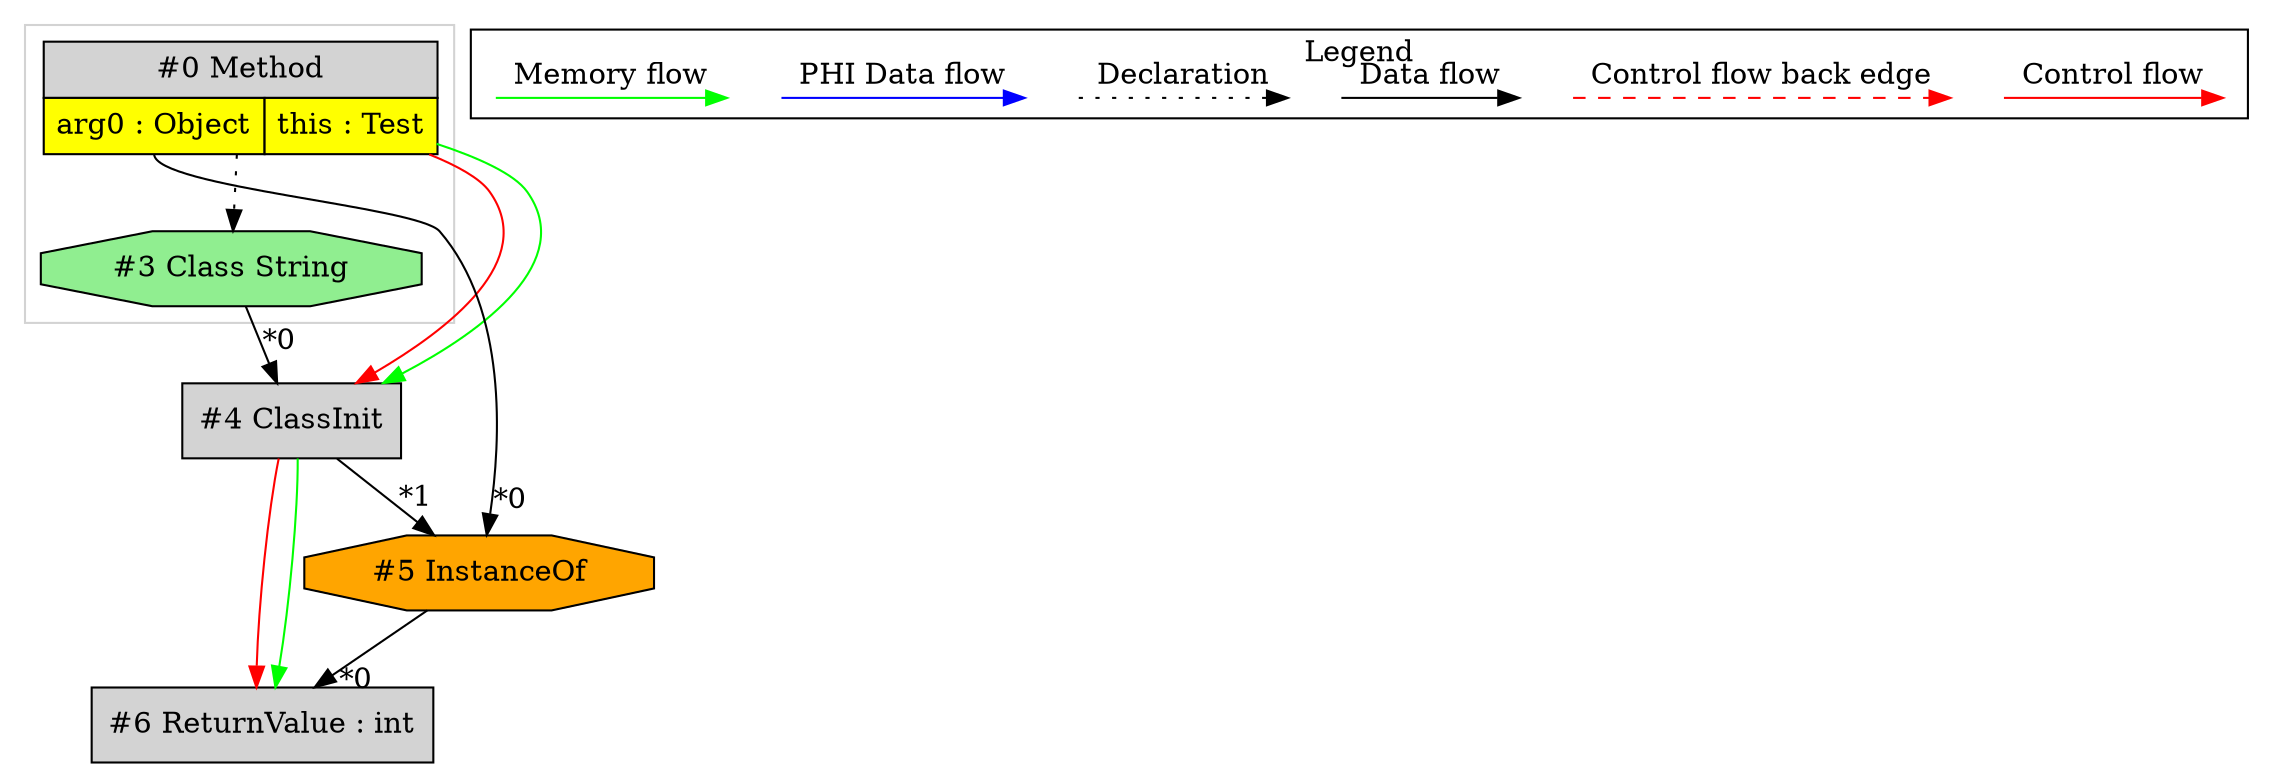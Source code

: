 digraph {
 ordering="in";
 node0[margin="0", label=<<table border="0" cellborder="1" cellspacing="0" cellpadding="5"><tr><td colspan="2">#0 Method</td></tr><tr><td port="prj1" bgcolor="yellow">arg0 : Object</td><td port="prj2" bgcolor="yellow">this : Test</td></tr></table>>,shape=none, fillcolor=lightgrey, style=filled];
 node4[label="#4 ClassInit",shape=box, fillcolor=lightgrey, style=filled];
 node3 -> node4[headlabel="*0", labeldistance=2];
 node0 -> node4[labeldistance=2, color=red, fontcolor=red];
 node0 -> node4[labeldistance=2, color=green, constraint=false];
 node3[label="#3 Class String",shape=octagon, fillcolor=lightgreen, style=filled];
 node0 -> node3[style=dotted];
 node6[label="#6 ReturnValue : int",shape=box, fillcolor=lightgrey, style=filled];
 node5 -> node6[headlabel="*0", labeldistance=2];
 node4 -> node6[labeldistance=2, color=red, fontcolor=red];
 node4 -> node6[labeldistance=2, color=green, constraint=false];
 node5[label="#5 InstanceOf",shape=octagon, fillcolor=orange, style=filled];
 node0:prj1 -> node5[headlabel="*0", labeldistance=2];
 node4 -> node5[headlabel="*1", labeldistance=2];
 subgraph cluster_0 {
  color=lightgray;
  node0;
  node3;
 }
 subgraph cluster_000 {
  label = "Legend";
  node [shape=point]
  {
   rank=same;
   c0 [style = invis];
   c1 [style = invis];
   c2 [style = invis];
   c3 [style = invis];
   d0 [style = invis];
   d1 [style = invis];
   d2 [style = invis];
   d3 [style = invis];
   d4 [style = invis];
   d5 [style = invis];
   d6 [style = invis];
   d7 [style = invis];
  }
  c0 -> c1 [label="Control flow", style=solid, color=red]
  c2 -> c3 [label="Control flow back edge", style=dashed, color=red]
  d0 -> d1 [label="Data flow"]
  d2 -> d3 [label="Declaration", style=dotted]
  d4 -> d5 [label="PHI Data flow", color=blue]
  d6 -> d7 [label="Memory flow", color=green]
 }

}
